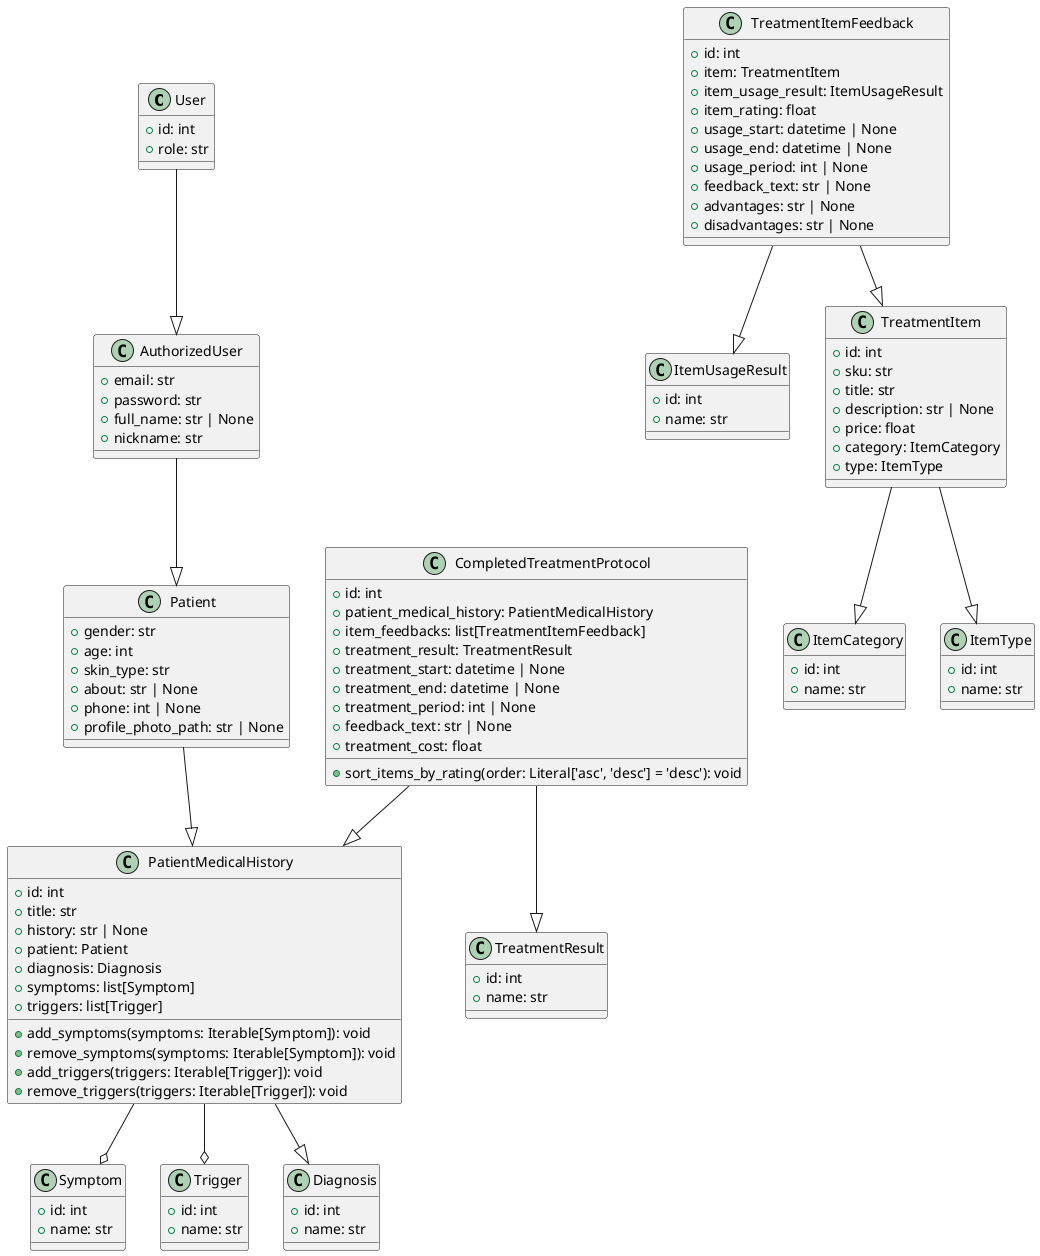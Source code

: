 @startuml
class User {
  +id: int
  +role: str
}

class AuthorizedUser {
  +email: str
  +password: str
  +full_name: str | None
  +nickname: str
}

class Patient {
  +gender: str
  +age: int
  +skin_type: str
  +about: str | None
  +phone: int | None
  +profile_photo_path: str | None
}

class Symptom {
  +id: int
  +name: str
}

class Trigger {
  +id: int
  +name: str
}

class Diagnosis {
  +id: int
  +name: str
}

class PatientMedicalHistory {
  +id: int
  +title: str
  +history: str | None
  +patient: Patient
  +diagnosis: Diagnosis
  +symptoms: list[Symptom]
  +triggers: list[Trigger]
  {method} +add_symptoms(symptoms: Iterable[Symptom]): void
  {method} +remove_symptoms(symptoms: Iterable[Symptom]): void
  {method} +add_triggers(triggers: Iterable[Trigger]): void
  {method} +remove_triggers(triggers: Iterable[Trigger]): void
}

class TreatmentResult {
  +id: int
  +name: str
}

class ItemUsageResult {
  +id: int
  +name: str
}

class ItemCategory {
  +id: int
  +name: str
}

class ItemType {
  +id: int
  +name: str
}

class TreatmentItem {
  +id: int
  +sku: str
  +title: str
  +description: str | None
  +price: float
  +category: ItemCategory
  +type: ItemType
}

class TreatmentItemFeedback {
  +id: int
  +item: TreatmentItem
  +item_usage_result: ItemUsageResult
  +item_rating: float
  +usage_start: datetime | None
  +usage_end: datetime | None
  +usage_period: int | None
  +feedback_text: str | None
  +advantages: str | None
  +disadvantages: str | None
}

class CompletedTreatmentProtocol {
  +id: int
  +patient_medical_history: PatientMedicalHistory
  +item_feedbacks: list[TreatmentItemFeedback]
  +treatment_result: TreatmentResult
  +treatment_start: datetime | None
  +treatment_end: datetime | None
  +treatment_period: int | None
  +feedback_text: str | None
  +treatment_cost: float
  {method} +sort_items_by_rating(order: Literal['asc', 'desc'] = 'desc'): void
}

User --|> AuthorizedUser

AuthorizedUser --|> Patient

Patient --|> PatientMedicalHistory

PatientMedicalHistory --o Symptom
PatientMedicalHistory --o Trigger
PatientMedicalHistory --|> Diagnosis

TreatmentItem --|> ItemCategory
TreatmentItem --|> ItemType

TreatmentItemFeedback --|> TreatmentItem
TreatmentItemFeedback --|> ItemUsageResult

CompletedTreatmentProtocol --|> PatientMedicalHistory
CompletedTreatmentProtocol --|> TreatmentResult

@enduml